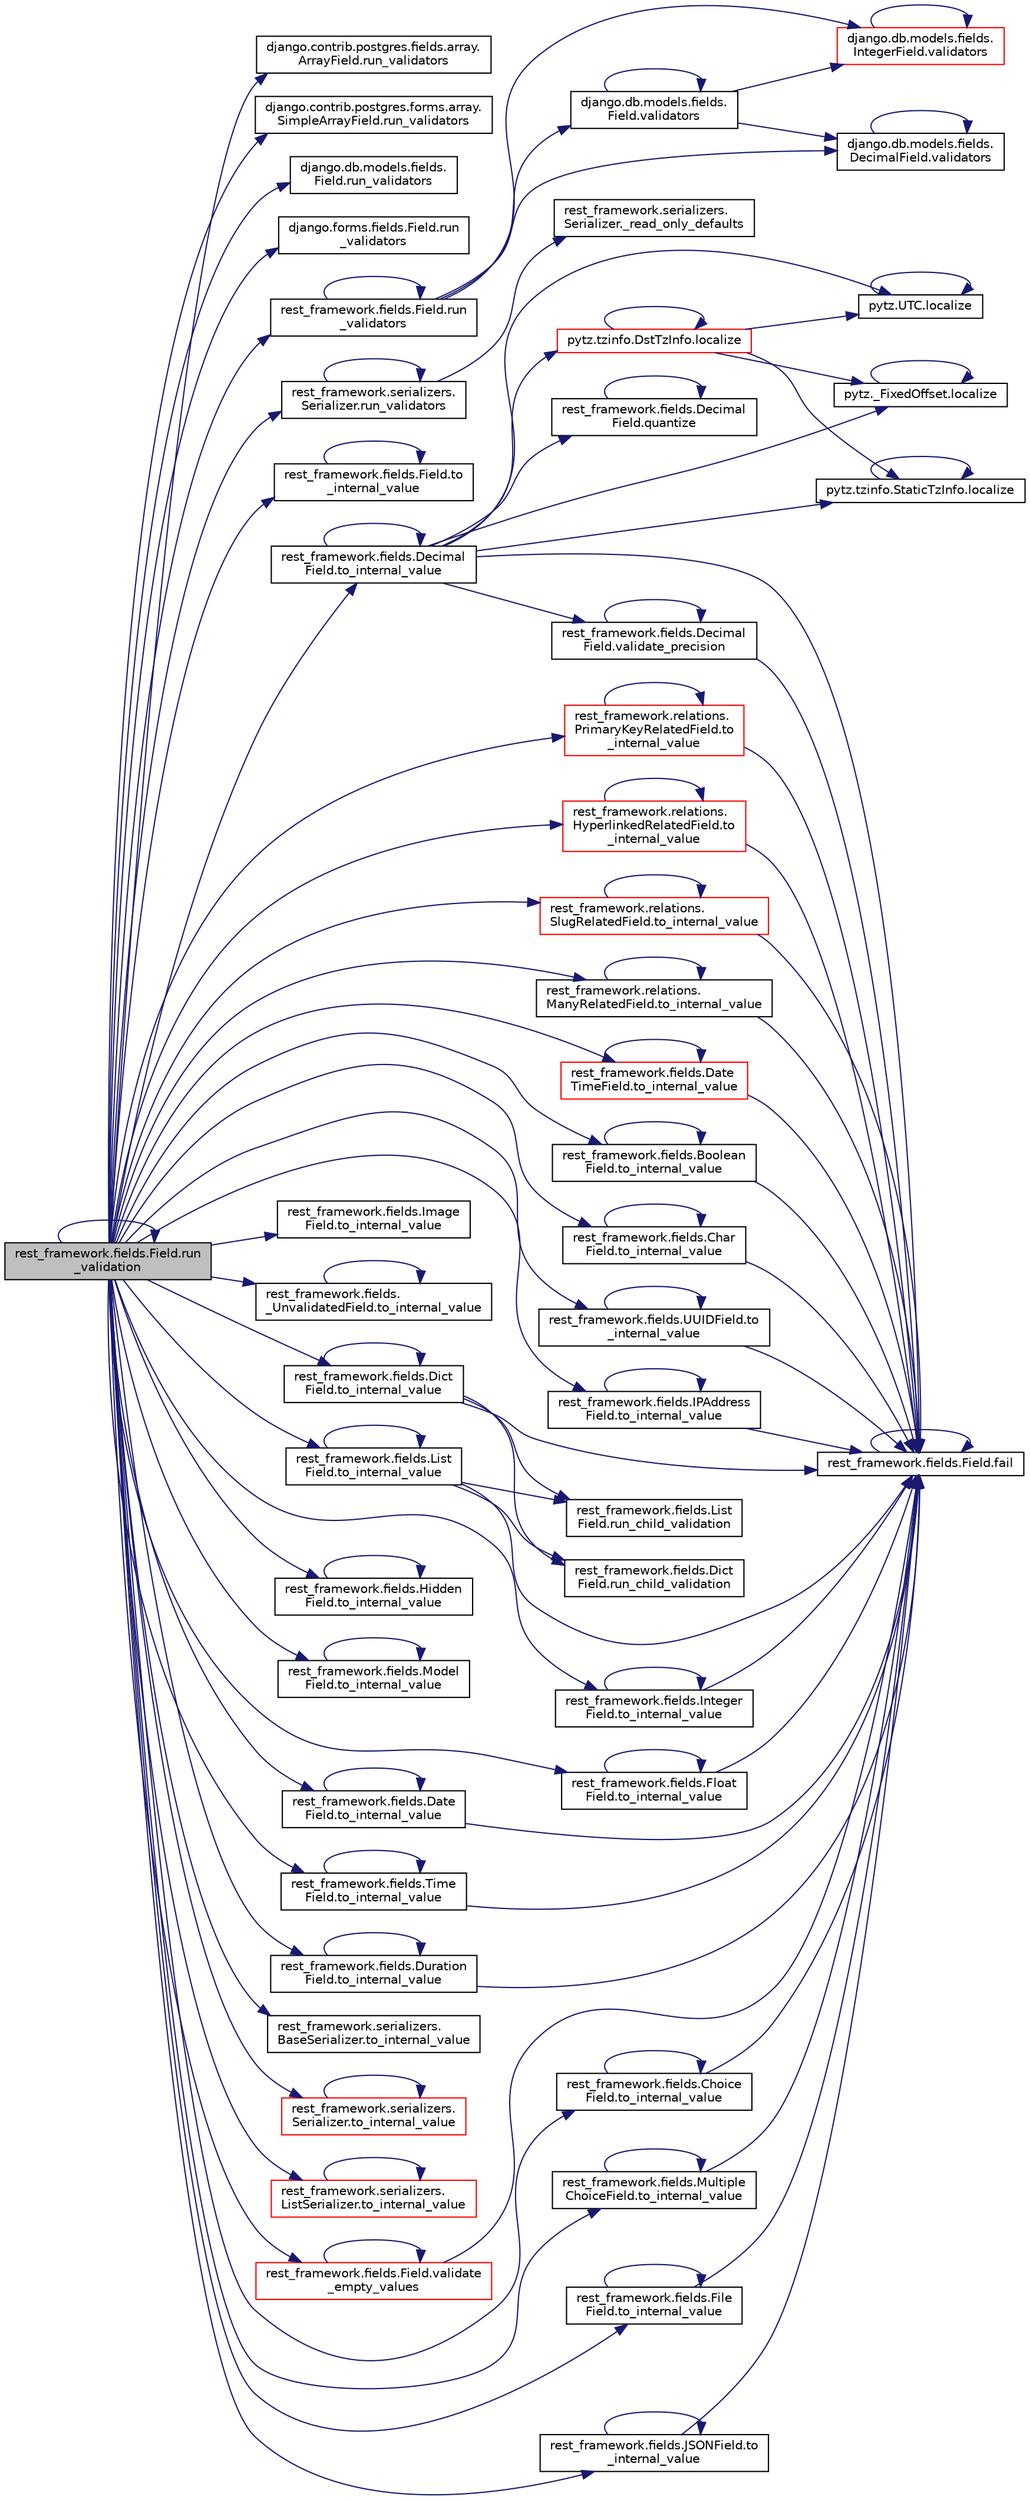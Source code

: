 digraph "rest_framework.fields.Field.run_validation"
{
 // LATEX_PDF_SIZE
  edge [fontname="Helvetica",fontsize="10",labelfontname="Helvetica",labelfontsize="10"];
  node [fontname="Helvetica",fontsize="10",shape=record];
  rankdir="LR";
  Node1 [label="rest_framework.fields.Field.run\l_validation",height=0.2,width=0.4,color="black", fillcolor="grey75", style="filled", fontcolor="black",tooltip=" "];
  Node1 -> Node1 [color="midnightblue",fontsize="10",style="solid",fontname="Helvetica"];
  Node1 -> Node2 [color="midnightblue",fontsize="10",style="solid",fontname="Helvetica"];
  Node2 [label="django.contrib.postgres.fields.array.\lArrayField.run_validators",height=0.2,width=0.4,color="black", fillcolor="white", style="filled",URL="$dc/ddf/classdjango_1_1contrib_1_1postgres_1_1fields_1_1array_1_1_array_field.html#afc5243ac8dcf7ced45c9fe2161fc4c18",tooltip=" "];
  Node1 -> Node3 [color="midnightblue",fontsize="10",style="solid",fontname="Helvetica"];
  Node3 [label="django.contrib.postgres.forms.array.\lSimpleArrayField.run_validators",height=0.2,width=0.4,color="black", fillcolor="white", style="filled",URL="$de/da4/classdjango_1_1contrib_1_1postgres_1_1forms_1_1array_1_1_simple_array_field.html#aaf4ac2c118e251a876c42f53cf7e7a12",tooltip=" "];
  Node1 -> Node4 [color="midnightblue",fontsize="10",style="solid",fontname="Helvetica"];
  Node4 [label="django.db.models.fields.\lField.run_validators",height=0.2,width=0.4,color="black", fillcolor="white", style="filled",URL="$db/d75/classdjango_1_1db_1_1models_1_1fields_1_1_field.html#ab4581708e92e7d7a620ab93a11df8059",tooltip=" "];
  Node1 -> Node5 [color="midnightblue",fontsize="10",style="solid",fontname="Helvetica"];
  Node5 [label="django.forms.fields.Field.run\l_validators",height=0.2,width=0.4,color="black", fillcolor="white", style="filled",URL="$d2/d0d/classdjango_1_1forms_1_1fields_1_1_field.html#afbc87f508d37f8beeb500a5aab305fc3",tooltip=" "];
  Node1 -> Node6 [color="midnightblue",fontsize="10",style="solid",fontname="Helvetica"];
  Node6 [label="rest_framework.fields.Field.run\l_validators",height=0.2,width=0.4,color="black", fillcolor="white", style="filled",URL="$d9/d53/classrest__framework_1_1fields_1_1_field.html#abd64beded8117176b73490f761debbd0",tooltip=" "];
  Node6 -> Node6 [color="midnightblue",fontsize="10",style="solid",fontname="Helvetica"];
  Node6 -> Node7 [color="midnightblue",fontsize="10",style="solid",fontname="Helvetica"];
  Node7 [label="django.db.models.fields.\lField.validators",height=0.2,width=0.4,color="black", fillcolor="white", style="filled",URL="$db/d75/classdjango_1_1db_1_1models_1_1fields_1_1_field.html#af4d937406c1476bb471a163b1cfcf52b",tooltip=" "];
  Node7 -> Node7 [color="midnightblue",fontsize="10",style="solid",fontname="Helvetica"];
  Node7 -> Node8 [color="midnightblue",fontsize="10",style="solid",fontname="Helvetica"];
  Node8 [label="django.db.models.fields.\lDecimalField.validators",height=0.2,width=0.4,color="black", fillcolor="white", style="filled",URL="$d7/deb/classdjango_1_1db_1_1models_1_1fields_1_1_decimal_field.html#a58a8ed0a4797aa7748e97fba31fcaf4a",tooltip=" "];
  Node8 -> Node8 [color="midnightblue",fontsize="10",style="solid",fontname="Helvetica"];
  Node7 -> Node9 [color="midnightblue",fontsize="10",style="solid",fontname="Helvetica"];
  Node9 [label="django.db.models.fields.\lIntegerField.validators",height=0.2,width=0.4,color="red", fillcolor="white", style="filled",URL="$d5/d95/classdjango_1_1db_1_1models_1_1fields_1_1_integer_field.html#a41a8a46e6f566c13abf73150388eedd6",tooltip=" "];
  Node9 -> Node9 [color="midnightblue",fontsize="10",style="solid",fontname="Helvetica"];
  Node6 -> Node8 [color="midnightblue",fontsize="10",style="solid",fontname="Helvetica"];
  Node6 -> Node9 [color="midnightblue",fontsize="10",style="solid",fontname="Helvetica"];
  Node1 -> Node44 [color="midnightblue",fontsize="10",style="solid",fontname="Helvetica"];
  Node44 [label="rest_framework.serializers.\lSerializer.run_validators",height=0.2,width=0.4,color="black", fillcolor="white", style="filled",URL="$de/daf/classrest__framework_1_1serializers_1_1_serializer.html#a6563f5251cccd51e16984682567868a3",tooltip=" "];
  Node44 -> Node45 [color="midnightblue",fontsize="10",style="solid",fontname="Helvetica"];
  Node45 [label="rest_framework.serializers.\lSerializer._read_only_defaults",height=0.2,width=0.4,color="black", fillcolor="white", style="filled",URL="$de/daf/classrest__framework_1_1serializers_1_1_serializer.html#a0675430a8eb3cfcfd813227d313a9bcf",tooltip=" "];
  Node44 -> Node44 [color="midnightblue",fontsize="10",style="solid",fontname="Helvetica"];
  Node1 -> Node46 [color="midnightblue",fontsize="10",style="solid",fontname="Helvetica"];
  Node46 [label="rest_framework.fields.Field.to\l_internal_value",height=0.2,width=0.4,color="black", fillcolor="white", style="filled",URL="$d9/d53/classrest__framework_1_1fields_1_1_field.html#a3323a8a9f4a831e4146c3796d074993e",tooltip=" "];
  Node46 -> Node46 [color="midnightblue",fontsize="10",style="solid",fontname="Helvetica"];
  Node1 -> Node47 [color="midnightblue",fontsize="10",style="solid",fontname="Helvetica"];
  Node47 [label="rest_framework.fields.Boolean\lField.to_internal_value",height=0.2,width=0.4,color="black", fillcolor="white", style="filled",URL="$db/d0f/classrest__framework_1_1fields_1_1_boolean_field.html#acab8cb4080e01a996d994d468e1c3ce8",tooltip=" "];
  Node47 -> Node48 [color="midnightblue",fontsize="10",style="solid",fontname="Helvetica"];
  Node48 [label="rest_framework.fields.Field.fail",height=0.2,width=0.4,color="black", fillcolor="white", style="filled",URL="$d9/d53/classrest__framework_1_1fields_1_1_field.html#a1d464b6c58e015c19c9341cc028df9d6",tooltip=" "];
  Node48 -> Node48 [color="midnightblue",fontsize="10",style="solid",fontname="Helvetica"];
  Node47 -> Node47 [color="midnightblue",fontsize="10",style="solid",fontname="Helvetica"];
  Node1 -> Node49 [color="midnightblue",fontsize="10",style="solid",fontname="Helvetica"];
  Node49 [label="rest_framework.fields.Char\lField.to_internal_value",height=0.2,width=0.4,color="black", fillcolor="white", style="filled",URL="$de/dc7/classrest__framework_1_1fields_1_1_char_field.html#a69b37ffb0431ae5df1fa6a9f5baee815",tooltip=" "];
  Node49 -> Node48 [color="midnightblue",fontsize="10",style="solid",fontname="Helvetica"];
  Node49 -> Node49 [color="midnightblue",fontsize="10",style="solid",fontname="Helvetica"];
  Node1 -> Node50 [color="midnightblue",fontsize="10",style="solid",fontname="Helvetica"];
  Node50 [label="rest_framework.fields.UUIDField.to\l_internal_value",height=0.2,width=0.4,color="black", fillcolor="white", style="filled",URL="$de/d9c/classrest__framework_1_1fields_1_1_u_u_i_d_field.html#aa159cb31c8d1f2a32e3a2e6aef0767c4",tooltip=" "];
  Node50 -> Node48 [color="midnightblue",fontsize="10",style="solid",fontname="Helvetica"];
  Node50 -> Node50 [color="midnightblue",fontsize="10",style="solid",fontname="Helvetica"];
  Node1 -> Node51 [color="midnightblue",fontsize="10",style="solid",fontname="Helvetica"];
  Node51 [label="rest_framework.fields.IPAddress\lField.to_internal_value",height=0.2,width=0.4,color="black", fillcolor="white", style="filled",URL="$d3/d27/classrest__framework_1_1fields_1_1_i_p_address_field.html#afedd1869698a569e6c91777552a01200",tooltip=" "];
  Node51 -> Node48 [color="midnightblue",fontsize="10",style="solid",fontname="Helvetica"];
  Node51 -> Node51 [color="midnightblue",fontsize="10",style="solid",fontname="Helvetica"];
  Node1 -> Node52 [color="midnightblue",fontsize="10",style="solid",fontname="Helvetica"];
  Node52 [label="rest_framework.fields.Integer\lField.to_internal_value",height=0.2,width=0.4,color="black", fillcolor="white", style="filled",URL="$da/d09/classrest__framework_1_1fields_1_1_integer_field.html#a1ca9d4495f2e54215644d9476528b537",tooltip=" "];
  Node52 -> Node48 [color="midnightblue",fontsize="10",style="solid",fontname="Helvetica"];
  Node52 -> Node52 [color="midnightblue",fontsize="10",style="solid",fontname="Helvetica"];
  Node1 -> Node53 [color="midnightblue",fontsize="10",style="solid",fontname="Helvetica"];
  Node53 [label="rest_framework.fields.Float\lField.to_internal_value",height=0.2,width=0.4,color="black", fillcolor="white", style="filled",URL="$d9/d55/classrest__framework_1_1fields_1_1_float_field.html#a9f9ac86398c8c1b1726d9a6487f15418",tooltip=" "];
  Node53 -> Node48 [color="midnightblue",fontsize="10",style="solid",fontname="Helvetica"];
  Node53 -> Node53 [color="midnightblue",fontsize="10",style="solid",fontname="Helvetica"];
  Node1 -> Node54 [color="midnightblue",fontsize="10",style="solid",fontname="Helvetica"];
  Node54 [label="rest_framework.fields.Decimal\lField.to_internal_value",height=0.2,width=0.4,color="black", fillcolor="white", style="filled",URL="$d4/d29/classrest__framework_1_1fields_1_1_decimal_field.html#a6cdb80a498a4bed906bdac75cad383f0",tooltip=" "];
  Node54 -> Node48 [color="midnightblue",fontsize="10",style="solid",fontname="Helvetica"];
  Node54 -> Node55 [color="midnightblue",fontsize="10",style="solid",fontname="Helvetica"];
  Node55 [label="pytz.UTC.localize",height=0.2,width=0.4,color="black", fillcolor="white", style="filled",URL="$d2/dd7/classpytz_1_1_u_t_c.html#ad867add53d488933e35a47a721257d07",tooltip=" "];
  Node55 -> Node55 [color="midnightblue",fontsize="10",style="solid",fontname="Helvetica"];
  Node54 -> Node56 [color="midnightblue",fontsize="10",style="solid",fontname="Helvetica"];
  Node56 [label="pytz._FixedOffset.localize",height=0.2,width=0.4,color="black", fillcolor="white", style="filled",URL="$db/ddc/classpytz_1_1___fixed_offset.html#a3f10b51d2aff2dcc4f2d01369af98fe0",tooltip=" "];
  Node56 -> Node56 [color="midnightblue",fontsize="10",style="solid",fontname="Helvetica"];
  Node54 -> Node57 [color="midnightblue",fontsize="10",style="solid",fontname="Helvetica"];
  Node57 [label="pytz.tzinfo.StaticTzInfo.localize",height=0.2,width=0.4,color="black", fillcolor="white", style="filled",URL="$d5/db5/classpytz_1_1tzinfo_1_1_static_tz_info.html#a496aa3c68f9a79d26d62826923489fb8",tooltip=" "];
  Node57 -> Node57 [color="midnightblue",fontsize="10",style="solid",fontname="Helvetica"];
  Node54 -> Node58 [color="midnightblue",fontsize="10",style="solid",fontname="Helvetica"];
  Node58 [label="pytz.tzinfo.DstTzInfo.localize",height=0.2,width=0.4,color="red", fillcolor="white", style="filled",URL="$d4/d11/classpytz_1_1tzinfo_1_1_dst_tz_info.html#af64331f2a0016d6ca9a4cfcc4d86ad89",tooltip=" "];
  Node58 -> Node55 [color="midnightblue",fontsize="10",style="solid",fontname="Helvetica"];
  Node58 -> Node56 [color="midnightblue",fontsize="10",style="solid",fontname="Helvetica"];
  Node58 -> Node57 [color="midnightblue",fontsize="10",style="solid",fontname="Helvetica"];
  Node58 -> Node58 [color="midnightblue",fontsize="10",style="solid",fontname="Helvetica"];
  Node54 -> Node62 [color="midnightblue",fontsize="10",style="solid",fontname="Helvetica"];
  Node62 [label="rest_framework.fields.Decimal\lField.quantize",height=0.2,width=0.4,color="black", fillcolor="white", style="filled",URL="$d4/d29/classrest__framework_1_1fields_1_1_decimal_field.html#a1769c13d6f213c018517979ba6c8ab54",tooltip=" "];
  Node62 -> Node62 [color="midnightblue",fontsize="10",style="solid",fontname="Helvetica"];
  Node54 -> Node54 [color="midnightblue",fontsize="10",style="solid",fontname="Helvetica"];
  Node54 -> Node63 [color="midnightblue",fontsize="10",style="solid",fontname="Helvetica"];
  Node63 [label="rest_framework.fields.Decimal\lField.validate_precision",height=0.2,width=0.4,color="black", fillcolor="white", style="filled",URL="$d4/d29/classrest__framework_1_1fields_1_1_decimal_field.html#a56168868678003950876f1168d65f4a9",tooltip=" "];
  Node63 -> Node48 [color="midnightblue",fontsize="10",style="solid",fontname="Helvetica"];
  Node63 -> Node63 [color="midnightblue",fontsize="10",style="solid",fontname="Helvetica"];
  Node1 -> Node64 [color="midnightblue",fontsize="10",style="solid",fontname="Helvetica"];
  Node64 [label="rest_framework.fields.Choice\lField.to_internal_value",height=0.2,width=0.4,color="black", fillcolor="white", style="filled",URL="$d2/dbe/classrest__framework_1_1fields_1_1_choice_field.html#af97a8c0bfc1a0c8ef15f8aa91cd6022d",tooltip=" "];
  Node64 -> Node48 [color="midnightblue",fontsize="10",style="solid",fontname="Helvetica"];
  Node64 -> Node64 [color="midnightblue",fontsize="10",style="solid",fontname="Helvetica"];
  Node1 -> Node65 [color="midnightblue",fontsize="10",style="solid",fontname="Helvetica"];
  Node65 [label="rest_framework.fields.Multiple\lChoiceField.to_internal_value",height=0.2,width=0.4,color="black", fillcolor="white", style="filled",URL="$dd/dac/classrest__framework_1_1fields_1_1_multiple_choice_field.html#a9283e1a4023e367ff737e43b46a1b81a",tooltip=" "];
  Node65 -> Node48 [color="midnightblue",fontsize="10",style="solid",fontname="Helvetica"];
  Node65 -> Node65 [color="midnightblue",fontsize="10",style="solid",fontname="Helvetica"];
  Node1 -> Node66 [color="midnightblue",fontsize="10",style="solid",fontname="Helvetica"];
  Node66 [label="rest_framework.fields.File\lField.to_internal_value",height=0.2,width=0.4,color="black", fillcolor="white", style="filled",URL="$d8/dff/classrest__framework_1_1fields_1_1_file_field.html#a450d34a8e4fa26d7460ac4455cdade10",tooltip=" "];
  Node66 -> Node48 [color="midnightblue",fontsize="10",style="solid",fontname="Helvetica"];
  Node66 -> Node66 [color="midnightblue",fontsize="10",style="solid",fontname="Helvetica"];
  Node1 -> Node67 [color="midnightblue",fontsize="10",style="solid",fontname="Helvetica"];
  Node67 [label="rest_framework.fields.Image\lField.to_internal_value",height=0.2,width=0.4,color="black", fillcolor="white", style="filled",URL="$d5/d3e/classrest__framework_1_1fields_1_1_image_field.html#a9ea57d2a2f66c2710f2e6e7d21d21883",tooltip=" "];
  Node1 -> Node68 [color="midnightblue",fontsize="10",style="solid",fontname="Helvetica"];
  Node68 [label="rest_framework.fields.\l_UnvalidatedField.to_internal_value",height=0.2,width=0.4,color="black", fillcolor="white", style="filled",URL="$d1/dbf/classrest__framework_1_1fields_1_1___unvalidated_field.html#aa28d63a59c74945f325af302c19a0077",tooltip=" "];
  Node68 -> Node68 [color="midnightblue",fontsize="10",style="solid",fontname="Helvetica"];
  Node1 -> Node69 [color="midnightblue",fontsize="10",style="solid",fontname="Helvetica"];
  Node69 [label="rest_framework.fields.List\lField.to_internal_value",height=0.2,width=0.4,color="black", fillcolor="white", style="filled",URL="$de/d3b/classrest__framework_1_1fields_1_1_list_field.html#a1ce3d2b1d5e121978936ab4092467ad4",tooltip=" "];
  Node69 -> Node48 [color="midnightblue",fontsize="10",style="solid",fontname="Helvetica"];
  Node69 -> Node70 [color="midnightblue",fontsize="10",style="solid",fontname="Helvetica"];
  Node70 [label="rest_framework.fields.List\lField.run_child_validation",height=0.2,width=0.4,color="black", fillcolor="white", style="filled",URL="$de/d3b/classrest__framework_1_1fields_1_1_list_field.html#acf4c6f8a481286f9bf02dfa4c58b346e",tooltip=" "];
  Node69 -> Node71 [color="midnightblue",fontsize="10",style="solid",fontname="Helvetica"];
  Node71 [label="rest_framework.fields.Dict\lField.run_child_validation",height=0.2,width=0.4,color="black", fillcolor="white", style="filled",URL="$d5/dca/classrest__framework_1_1fields_1_1_dict_field.html#afc502d60f9a6efcf29007a8fd98a9c17",tooltip=" "];
  Node69 -> Node69 [color="midnightblue",fontsize="10",style="solid",fontname="Helvetica"];
  Node1 -> Node72 [color="midnightblue",fontsize="10",style="solid",fontname="Helvetica"];
  Node72 [label="rest_framework.fields.Dict\lField.to_internal_value",height=0.2,width=0.4,color="black", fillcolor="white", style="filled",URL="$d5/dca/classrest__framework_1_1fields_1_1_dict_field.html#ab5ae29e5ea5fa82cc271c6256421cacd",tooltip=" "];
  Node72 -> Node48 [color="midnightblue",fontsize="10",style="solid",fontname="Helvetica"];
  Node72 -> Node70 [color="midnightblue",fontsize="10",style="solid",fontname="Helvetica"];
  Node72 -> Node71 [color="midnightblue",fontsize="10",style="solid",fontname="Helvetica"];
  Node72 -> Node72 [color="midnightblue",fontsize="10",style="solid",fontname="Helvetica"];
  Node1 -> Node73 [color="midnightblue",fontsize="10",style="solid",fontname="Helvetica"];
  Node73 [label="rest_framework.fields.JSONField.to\l_internal_value",height=0.2,width=0.4,color="black", fillcolor="white", style="filled",URL="$d9/daf/classrest__framework_1_1fields_1_1_j_s_o_n_field.html#ac494e1e37c09ad7d2424892531240ff6",tooltip=" "];
  Node73 -> Node48 [color="midnightblue",fontsize="10",style="solid",fontname="Helvetica"];
  Node73 -> Node73 [color="midnightblue",fontsize="10",style="solid",fontname="Helvetica"];
  Node1 -> Node74 [color="midnightblue",fontsize="10",style="solid",fontname="Helvetica"];
  Node74 [label="rest_framework.fields.Hidden\lField.to_internal_value",height=0.2,width=0.4,color="black", fillcolor="white", style="filled",URL="$d2/dfe/classrest__framework_1_1fields_1_1_hidden_field.html#a66a42ab2639d13912746032cffcf4610",tooltip=" "];
  Node74 -> Node74 [color="midnightblue",fontsize="10",style="solid",fontname="Helvetica"];
  Node1 -> Node75 [color="midnightblue",fontsize="10",style="solid",fontname="Helvetica"];
  Node75 [label="rest_framework.fields.Model\lField.to_internal_value",height=0.2,width=0.4,color="black", fillcolor="white", style="filled",URL="$df/d71/classrest__framework_1_1fields_1_1_model_field.html#aedd0aef754aa70a4614b216e4d3f06e4",tooltip=" "];
  Node75 -> Node75 [color="midnightblue",fontsize="10",style="solid",fontname="Helvetica"];
  Node1 -> Node76 [color="midnightblue",fontsize="10",style="solid",fontname="Helvetica"];
  Node76 [label="rest_framework.relations.\lPrimaryKeyRelatedField.to\l_internal_value",height=0.2,width=0.4,color="red", fillcolor="white", style="filled",URL="$d8/dde/classrest__framework_1_1relations_1_1_primary_key_related_field.html#af23f8a4743db9f71cf80a22212438c06",tooltip=" "];
  Node76 -> Node48 [color="midnightblue",fontsize="10",style="solid",fontname="Helvetica"];
  Node76 -> Node76 [color="midnightblue",fontsize="10",style="solid",fontname="Helvetica"];
  Node1 -> Node5556 [color="midnightblue",fontsize="10",style="solid",fontname="Helvetica"];
  Node5556 [label="rest_framework.relations.\lHyperlinkedRelatedField.to\l_internal_value",height=0.2,width=0.4,color="red", fillcolor="white", style="filled",URL="$d1/d10/classrest__framework_1_1relations_1_1_hyperlinked_related_field.html#ad440816f795da9c240990bbb69957ea5",tooltip=" "];
  Node5556 -> Node48 [color="midnightblue",fontsize="10",style="solid",fontname="Helvetica"];
  Node5556 -> Node5556 [color="midnightblue",fontsize="10",style="solid",fontname="Helvetica"];
  Node1 -> Node5557 [color="midnightblue",fontsize="10",style="solid",fontname="Helvetica"];
  Node5557 [label="rest_framework.relations.\lSlugRelatedField.to_internal_value",height=0.2,width=0.4,color="red", fillcolor="white", style="filled",URL="$d6/dbf/classrest__framework_1_1relations_1_1_slug_related_field.html#a004d7d6f585d9b4fb8a89780e7782ddd",tooltip=" "];
  Node5557 -> Node48 [color="midnightblue",fontsize="10",style="solid",fontname="Helvetica"];
  Node5557 -> Node5557 [color="midnightblue",fontsize="10",style="solid",fontname="Helvetica"];
  Node1 -> Node5558 [color="midnightblue",fontsize="10",style="solid",fontname="Helvetica"];
  Node5558 [label="rest_framework.relations.\lManyRelatedField.to_internal_value",height=0.2,width=0.4,color="black", fillcolor="white", style="filled",URL="$d9/dc0/classrest__framework_1_1relations_1_1_many_related_field.html#a4d0b531c8064dbed1b5565795a8bc466",tooltip=" "];
  Node5558 -> Node48 [color="midnightblue",fontsize="10",style="solid",fontname="Helvetica"];
  Node5558 -> Node5558 [color="midnightblue",fontsize="10",style="solid",fontname="Helvetica"];
  Node1 -> Node5559 [color="midnightblue",fontsize="10",style="solid",fontname="Helvetica"];
  Node5559 [label="rest_framework.serializers.\lBaseSerializer.to_internal_value",height=0.2,width=0.4,color="black", fillcolor="white", style="filled",URL="$d9/de7/classrest__framework_1_1serializers_1_1_base_serializer.html#a8a5d467722a9ed4b1df025a139d45abb",tooltip=" "];
  Node1 -> Node5560 [color="midnightblue",fontsize="10",style="solid",fontname="Helvetica"];
  Node5560 [label="rest_framework.serializers.\lSerializer.to_internal_value",height=0.2,width=0.4,color="red", fillcolor="white", style="filled",URL="$de/daf/classrest__framework_1_1serializers_1_1_serializer.html#a6c8ec8d5e22b79ca4dc0bef33e543483",tooltip=" "];
  Node5560 -> Node5560 [color="midnightblue",fontsize="10",style="solid",fontname="Helvetica"];
  Node1 -> Node5562 [color="midnightblue",fontsize="10",style="solid",fontname="Helvetica"];
  Node5562 [label="rest_framework.serializers.\lListSerializer.to_internal_value",height=0.2,width=0.4,color="red", fillcolor="white", style="filled",URL="$d9/dee/classrest__framework_1_1serializers_1_1_list_serializer.html#a2c58eccbbb61da1152f05b67827a94e5",tooltip=" "];
  Node5562 -> Node5562 [color="midnightblue",fontsize="10",style="solid",fontname="Helvetica"];
  Node1 -> Node5564 [color="midnightblue",fontsize="10",style="solid",fontname="Helvetica"];
  Node5564 [label="rest_framework.fields.Date\lTimeField.to_internal_value",height=0.2,width=0.4,color="red", fillcolor="white", style="filled",URL="$db/d94/classrest__framework_1_1fields_1_1_date_time_field.html#ac98a73ef25cf7fbed1f96b90b2d39844",tooltip=" "];
  Node5564 -> Node48 [color="midnightblue",fontsize="10",style="solid",fontname="Helvetica"];
  Node5564 -> Node5564 [color="midnightblue",fontsize="10",style="solid",fontname="Helvetica"];
  Node1 -> Node5567 [color="midnightblue",fontsize="10",style="solid",fontname="Helvetica"];
  Node5567 [label="rest_framework.fields.Date\lField.to_internal_value",height=0.2,width=0.4,color="black", fillcolor="white", style="filled",URL="$d1/d4f/classrest__framework_1_1fields_1_1_date_field.html#a426a496f40ef967bf91880c3be0f90ed",tooltip=" "];
  Node5567 -> Node48 [color="midnightblue",fontsize="10",style="solid",fontname="Helvetica"];
  Node5567 -> Node5567 [color="midnightblue",fontsize="10",style="solid",fontname="Helvetica"];
  Node1 -> Node5568 [color="midnightblue",fontsize="10",style="solid",fontname="Helvetica"];
  Node5568 [label="rest_framework.fields.Time\lField.to_internal_value",height=0.2,width=0.4,color="black", fillcolor="white", style="filled",URL="$dd/d69/classrest__framework_1_1fields_1_1_time_field.html#a20b5085188a94794ff76d15844055dfa",tooltip=" "];
  Node5568 -> Node48 [color="midnightblue",fontsize="10",style="solid",fontname="Helvetica"];
  Node5568 -> Node5568 [color="midnightblue",fontsize="10",style="solid",fontname="Helvetica"];
  Node1 -> Node5569 [color="midnightblue",fontsize="10",style="solid",fontname="Helvetica"];
  Node5569 [label="rest_framework.fields.Duration\lField.to_internal_value",height=0.2,width=0.4,color="black", fillcolor="white", style="filled",URL="$d7/dff/classrest__framework_1_1fields_1_1_duration_field.html#a74b1ff4a3969869d75ac5aae3732237d",tooltip=" "];
  Node5569 -> Node48 [color="midnightblue",fontsize="10",style="solid",fontname="Helvetica"];
  Node5569 -> Node5569 [color="midnightblue",fontsize="10",style="solid",fontname="Helvetica"];
  Node1 -> Node5570 [color="midnightblue",fontsize="10",style="solid",fontname="Helvetica"];
  Node5570 [label="rest_framework.fields.Field.validate\l_empty_values",height=0.2,width=0.4,color="red", fillcolor="white", style="filled",URL="$d9/d53/classrest__framework_1_1fields_1_1_field.html#a9e2d4f3fa0767740d3f342e44fff4788",tooltip=" "];
  Node5570 -> Node48 [color="midnightblue",fontsize="10",style="solid",fontname="Helvetica"];
  Node5570 -> Node5570 [color="midnightblue",fontsize="10",style="solid",fontname="Helvetica"];
}
